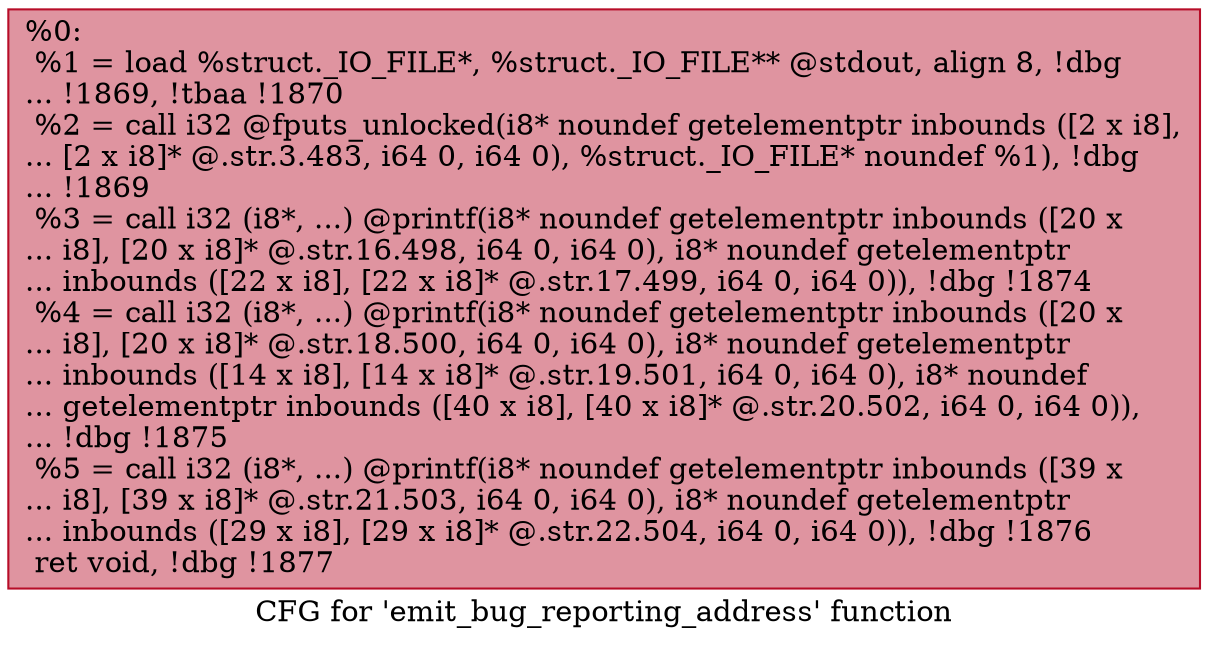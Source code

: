 digraph "CFG for 'emit_bug_reporting_address' function" {
	label="CFG for 'emit_bug_reporting_address' function";

	Node0x256c550 [shape=record,color="#b70d28ff", style=filled, fillcolor="#b70d2870",label="{%0:\l  %1 = load %struct._IO_FILE*, %struct._IO_FILE** @stdout, align 8, !dbg\l... !1869, !tbaa !1870\l  %2 = call i32 @fputs_unlocked(i8* noundef getelementptr inbounds ([2 x i8],\l... [2 x i8]* @.str.3.483, i64 0, i64 0), %struct._IO_FILE* noundef %1), !dbg\l... !1869\l  %3 = call i32 (i8*, ...) @printf(i8* noundef getelementptr inbounds ([20 x\l... i8], [20 x i8]* @.str.16.498, i64 0, i64 0), i8* noundef getelementptr\l... inbounds ([22 x i8], [22 x i8]* @.str.17.499, i64 0, i64 0)), !dbg !1874\l  %4 = call i32 (i8*, ...) @printf(i8* noundef getelementptr inbounds ([20 x\l... i8], [20 x i8]* @.str.18.500, i64 0, i64 0), i8* noundef getelementptr\l... inbounds ([14 x i8], [14 x i8]* @.str.19.501, i64 0, i64 0), i8* noundef\l... getelementptr inbounds ([40 x i8], [40 x i8]* @.str.20.502, i64 0, i64 0)),\l... !dbg !1875\l  %5 = call i32 (i8*, ...) @printf(i8* noundef getelementptr inbounds ([39 x\l... i8], [39 x i8]* @.str.21.503, i64 0, i64 0), i8* noundef getelementptr\l... inbounds ([29 x i8], [29 x i8]* @.str.22.504, i64 0, i64 0)), !dbg !1876\l  ret void, !dbg !1877\l}"];
}
